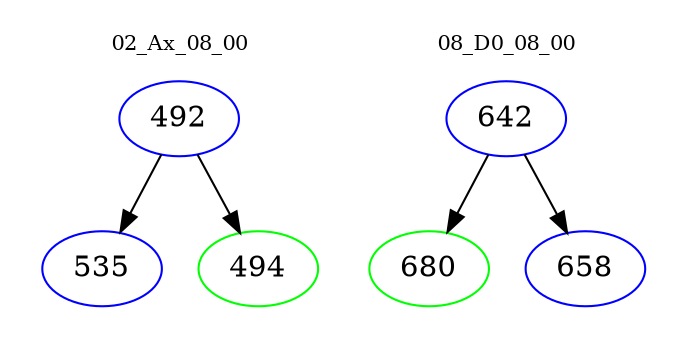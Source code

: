 digraph{
subgraph cluster_0 {
color = white
label = "02_Ax_08_00";
fontsize=10;
T0_492 [label="492", color="blue"]
T0_492 -> T0_535 [color="black"]
T0_535 [label="535", color="blue"]
T0_492 -> T0_494 [color="black"]
T0_494 [label="494", color="green"]
}
subgraph cluster_1 {
color = white
label = "08_D0_08_00";
fontsize=10;
T1_642 [label="642", color="blue"]
T1_642 -> T1_680 [color="black"]
T1_680 [label="680", color="green"]
T1_642 -> T1_658 [color="black"]
T1_658 [label="658", color="blue"]
}
}
